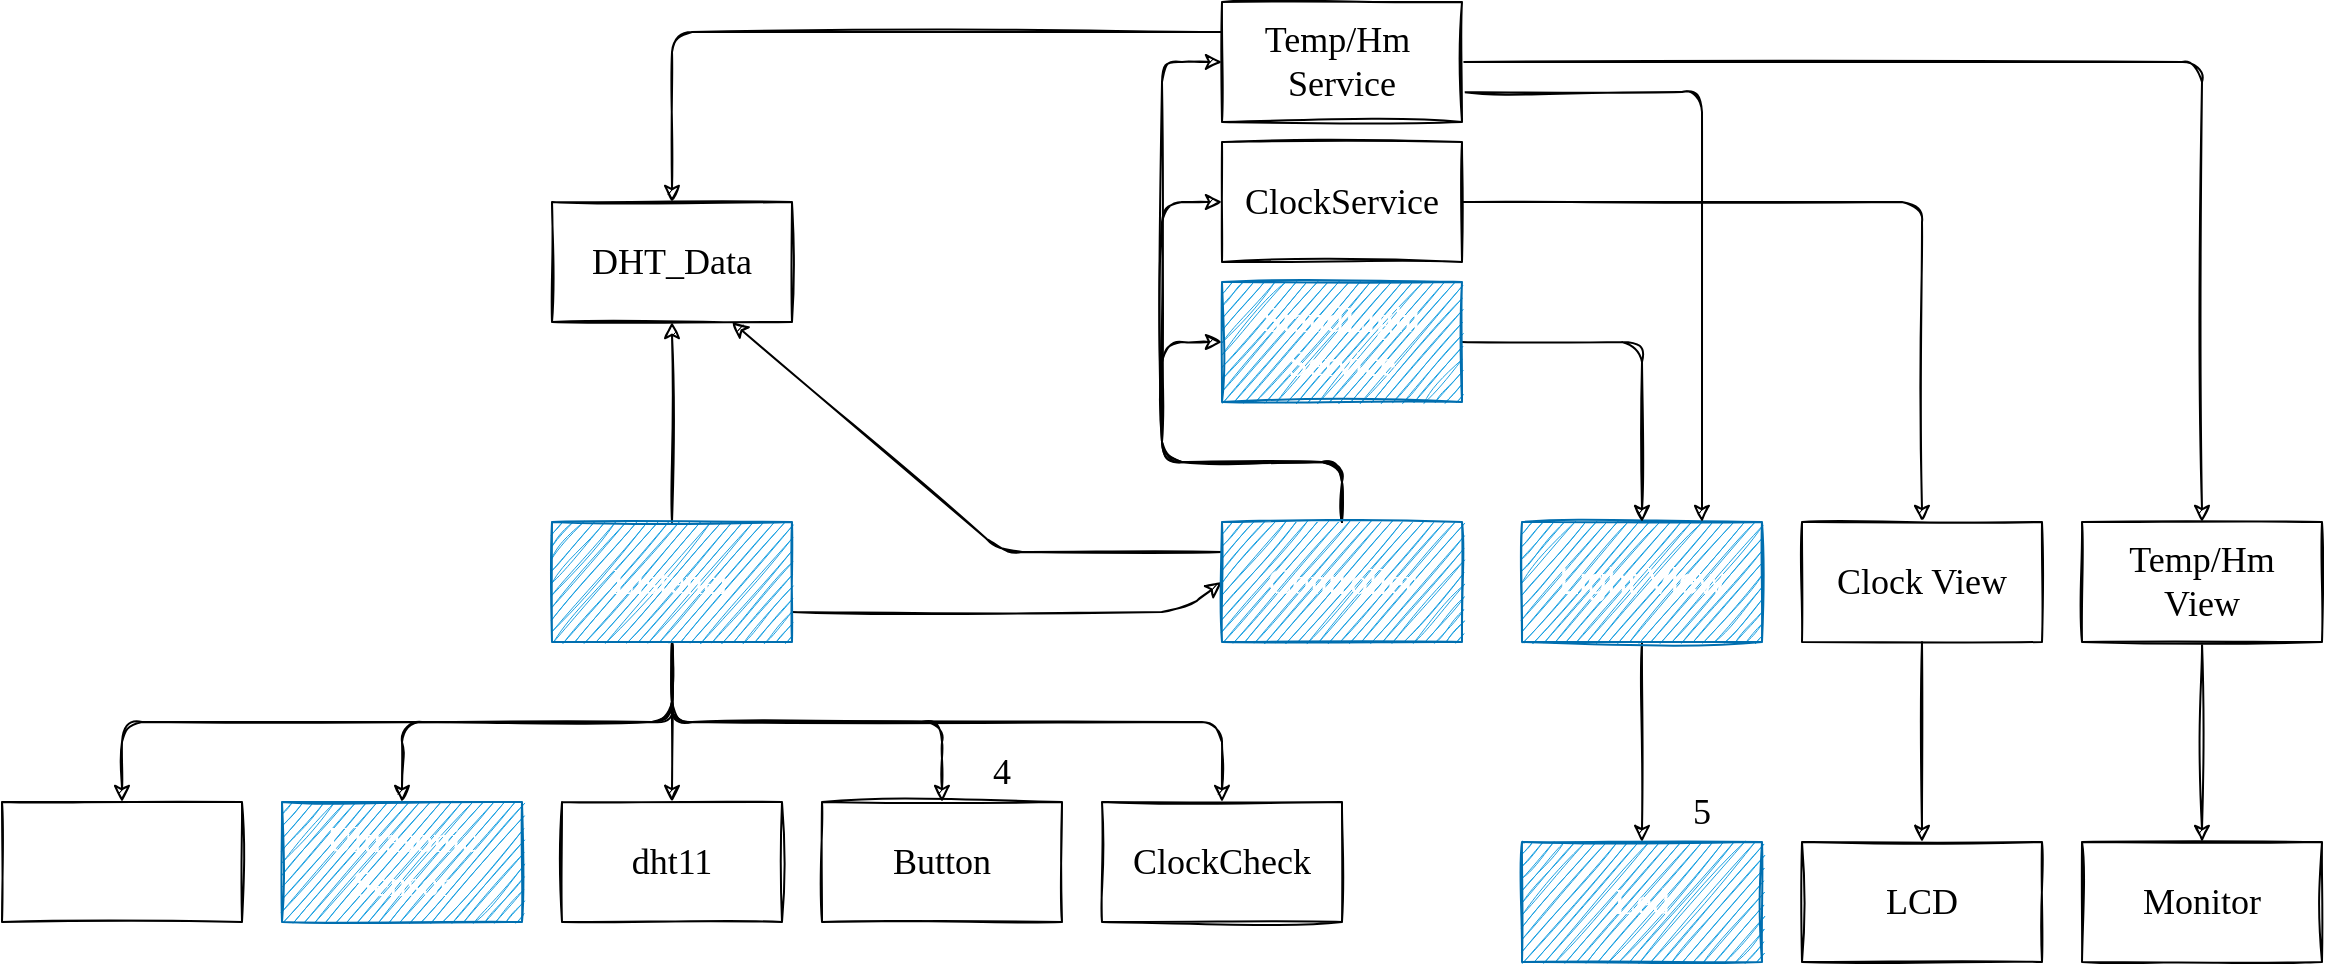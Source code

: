 <mxfile>
    <diagram id="rwZVFnb9-4XuviEcM_qo" name="페이지-1">
        <mxGraphModel dx="2240" dy="716" grid="1" gridSize="10" guides="1" tooltips="1" connect="1" arrows="0" fold="1" page="1" pageScale="1" pageWidth="827" pageHeight="1169" background="none" math="0" shadow="0">
            <root>
                <mxCell id="0"/>
                <mxCell id="1" parent="0"/>
                <mxCell id="2" value="&lt;font face=&quot;Comic Sans MS&quot;&gt;Button&lt;/font&gt;" style="whiteSpace=wrap;html=1;fontSize=18;rounded=0;sketch=1;" parent="1" vertex="1">
                    <mxGeometry x="110" y="400" width="120" height="60" as="geometry"/>
                </mxCell>
                <mxCell id="81" style="edgeStyle=none;html=1;exitX=1;exitY=0.75;exitDx=0;exitDy=0;entryX=0;entryY=0.5;entryDx=0;entryDy=0;sketch=1;" parent="1" source="4" target="7" edge="1">
                    <mxGeometry relative="1" as="geometry">
                        <Array as="points">
                            <mxPoint x="290" y="305"/>
                        </Array>
                    </mxGeometry>
                </mxCell>
                <mxCell id="82" style="edgeStyle=none;html=1;exitX=0.5;exitY=0;exitDx=0;exitDy=0;entryX=0.5;entryY=1;entryDx=0;entryDy=0;sketch=1;" parent="1" source="4" target="65" edge="1">
                    <mxGeometry relative="1" as="geometry"/>
                </mxCell>
                <mxCell id="96" style="edgeStyle=none;sketch=1;html=1;exitX=0.5;exitY=1;exitDx=0;exitDy=0;entryX=0.5;entryY=0;entryDx=0;entryDy=0;" edge="1" parent="1" source="4" target="41">
                    <mxGeometry relative="1" as="geometry"/>
                </mxCell>
                <mxCell id="97" style="edgeStyle=none;sketch=1;html=1;exitX=0.5;exitY=1;exitDx=0;exitDy=0;entryX=0.5;entryY=0;entryDx=0;entryDy=0;" edge="1" parent="1" source="4" target="90">
                    <mxGeometry relative="1" as="geometry">
                        <Array as="points">
                            <mxPoint x="35" y="360"/>
                            <mxPoint x="-100" y="360"/>
                        </Array>
                    </mxGeometry>
                </mxCell>
                <mxCell id="98" style="edgeStyle=none;sketch=1;html=1;exitX=0.5;exitY=1;exitDx=0;exitDy=0;entryX=0.5;entryY=0;entryDx=0;entryDy=0;" edge="1" parent="1" source="4" target="2">
                    <mxGeometry relative="1" as="geometry">
                        <Array as="points">
                            <mxPoint x="35" y="360"/>
                            <mxPoint x="170" y="360"/>
                        </Array>
                    </mxGeometry>
                </mxCell>
                <mxCell id="99" style="edgeStyle=none;sketch=1;html=1;exitX=0.5;exitY=1;exitDx=0;exitDy=0;entryX=0.5;entryY=0;entryDx=0;entryDy=0;" edge="1" parent="1" source="4" target="33">
                    <mxGeometry relative="1" as="geometry">
                        <Array as="points">
                            <mxPoint x="35" y="360"/>
                            <mxPoint x="310" y="360"/>
                        </Array>
                    </mxGeometry>
                </mxCell>
                <mxCell id="100" style="edgeStyle=none;sketch=1;html=1;exitX=0.5;exitY=1;exitDx=0;exitDy=0;entryX=0.5;entryY=0;entryDx=0;entryDy=0;" edge="1" parent="1" source="4" target="95">
                    <mxGeometry relative="1" as="geometry">
                        <Array as="points">
                            <mxPoint x="35" y="360"/>
                            <mxPoint x="-240" y="360"/>
                        </Array>
                    </mxGeometry>
                </mxCell>
                <mxCell id="4" value="&lt;font face=&quot;Comic Sans MS&quot;&gt;Listener&lt;/font&gt;" style="whiteSpace=wrap;html=1;fontSize=18;rounded=0;sketch=1;fillColor=#1ba1e2;fontColor=#ffffff;strokeColor=#006EAF;" parent="1" vertex="1">
                    <mxGeometry x="-25" y="260" width="120" height="60" as="geometry"/>
                </mxCell>
                <mxCell id="72" style="edgeStyle=none;html=1;exitX=0.5;exitY=0;exitDx=0;exitDy=0;entryX=0;entryY=0.5;entryDx=0;entryDy=0;sketch=1;" parent="1" source="7" target="13" edge="1">
                    <mxGeometry relative="1" as="geometry">
                        <Array as="points">
                            <mxPoint x="370" y="230"/>
                            <mxPoint x="280" y="230"/>
                            <mxPoint x="280" y="170"/>
                        </Array>
                    </mxGeometry>
                </mxCell>
                <mxCell id="74" style="edgeStyle=none;html=1;exitX=0.5;exitY=0;exitDx=0;exitDy=0;entryX=0;entryY=0.5;entryDx=0;entryDy=0;sketch=1;" parent="1" source="7" target="23" edge="1">
                    <mxGeometry relative="1" as="geometry">
                        <Array as="points">
                            <mxPoint x="370" y="230"/>
                            <mxPoint x="280" y="230"/>
                            <mxPoint x="280" y="100"/>
                        </Array>
                    </mxGeometry>
                </mxCell>
                <mxCell id="75" style="edgeStyle=none;html=1;exitX=0.5;exitY=0;exitDx=0;exitDy=0;entryX=0;entryY=0.5;entryDx=0;entryDy=0;sketch=1;" parent="1" source="7" target="48" edge="1">
                    <mxGeometry relative="1" as="geometry">
                        <Array as="points">
                            <mxPoint x="370" y="230"/>
                            <mxPoint x="280" y="230"/>
                            <mxPoint x="280" y="30"/>
                        </Array>
                    </mxGeometry>
                </mxCell>
                <mxCell id="84" style="edgeStyle=none;html=1;exitX=0;exitY=0.25;exitDx=0;exitDy=0;entryX=0.75;entryY=1;entryDx=0;entryDy=0;sketch=1;" parent="1" source="7" target="65" edge="1">
                    <mxGeometry relative="1" as="geometry">
                        <Array as="points">
                            <mxPoint x="200" y="275"/>
                        </Array>
                    </mxGeometry>
                </mxCell>
                <mxCell id="7" value="&lt;font face=&quot;Comic Sans MS&quot;&gt;Controller&lt;/font&gt;" style="whiteSpace=wrap;html=1;fontSize=18;rounded=0;sketch=1;fillColor=#1ba1e2;fontColor=#ffffff;strokeColor=#006EAF;" parent="1" vertex="1">
                    <mxGeometry x="310" y="260" width="120" height="60" as="geometry"/>
                </mxCell>
                <mxCell id="89" style="edgeStyle=none;html=1;exitX=0.5;exitY=1;exitDx=0;exitDy=0;entryX=0;entryY=1;entryDx=0;entryDy=0;sketch=1;" parent="1" source="9" target="22" edge="1">
                    <mxGeometry relative="1" as="geometry"/>
                </mxCell>
                <mxCell id="9" value="Light View" style="whiteSpace=wrap;html=1;fontSize=18;rounded=0;sketch=1;fillColor=#1ba1e2;fontColor=#ffffff;strokeColor=#006EAF;" parent="1" vertex="1">
                    <mxGeometry x="460" y="260" width="120" height="60" as="geometry"/>
                </mxCell>
                <mxCell id="11" value="&lt;font face=&quot;Comic Sans MS&quot;&gt;Led&lt;/font&gt;" style="whiteSpace=wrap;html=1;fontSize=18;rounded=0;sketch=1;fillColor=#1ba1e2;fontColor=#ffffff;strokeColor=#006EAF;" parent="1" vertex="1">
                    <mxGeometry x="460" y="420" width="120" height="60" as="geometry"/>
                </mxCell>
                <mxCell id="85" style="edgeStyle=none;html=1;exitX=1;exitY=0.5;exitDx=0;exitDy=0;entryX=0.5;entryY=0;entryDx=0;entryDy=0;sketch=1;" parent="1" source="13" target="9" edge="1">
                    <mxGeometry relative="1" as="geometry">
                        <Array as="points">
                            <mxPoint x="520" y="170"/>
                        </Array>
                    </mxGeometry>
                </mxCell>
                <mxCell id="13" value="StandLight&lt;br&gt;Service" style="whiteSpace=wrap;html=1;fontSize=18;rounded=0;fontFamily=Comic Sans MS;sketch=1;fillColor=#1ba1e2;fontColor=#ffffff;strokeColor=#006EAF;" parent="1" vertex="1">
                    <mxGeometry x="310" y="140" width="120" height="60" as="geometry"/>
                </mxCell>
                <mxCell id="16" value="&lt;font face=&quot;Comic Sans MS&quot; style=&quot;font-size: 18px&quot;&gt;LCD&lt;/font&gt;" style="rounded=0;whiteSpace=wrap;html=1;sketch=1;" parent="1" vertex="1">
                    <mxGeometry x="600" y="420" width="120" height="60" as="geometry"/>
                </mxCell>
                <mxCell id="21" value="4" style="text;html=1;strokeColor=none;fillColor=none;align=center;verticalAlign=middle;whiteSpace=wrap;rounded=0;fontFamily=Comic Sans MS;fontSize=18;sketch=1;" parent="1" vertex="1">
                    <mxGeometry x="170" y="370" width="60" height="30" as="geometry"/>
                </mxCell>
                <mxCell id="22" value="5" style="text;html=1;strokeColor=none;fillColor=none;align=center;verticalAlign=middle;whiteSpace=wrap;rounded=0;fontFamily=Comic Sans MS;fontSize=18;sketch=1;" parent="1" vertex="1">
                    <mxGeometry x="520" y="390" width="60" height="30" as="geometry"/>
                </mxCell>
                <mxCell id="76" style="edgeStyle=none;html=1;exitX=1;exitY=0.5;exitDx=0;exitDy=0;entryX=0.5;entryY=0;entryDx=0;entryDy=0;sketch=1;" parent="1" source="23" target="28" edge="1">
                    <mxGeometry relative="1" as="geometry">
                        <Array as="points">
                            <mxPoint x="660" y="100"/>
                        </Array>
                    </mxGeometry>
                </mxCell>
                <mxCell id="23" value="ClockService" style="rounded=0;whiteSpace=wrap;html=1;fontFamily=Comic Sans MS;fontSize=18;sketch=1;" parent="1" vertex="1">
                    <mxGeometry x="310" y="70" width="120" height="60" as="geometry"/>
                </mxCell>
                <mxCell id="88" style="edgeStyle=none;html=1;exitX=0.5;exitY=1;exitDx=0;exitDy=0;sketch=1;" parent="1" source="28" target="16" edge="1">
                    <mxGeometry relative="1" as="geometry"/>
                </mxCell>
                <mxCell id="28" value="Clock View" style="rounded=0;whiteSpace=wrap;html=1;fontFamily=Comic Sans MS;fontSize=18;sketch=1;" parent="1" vertex="1">
                    <mxGeometry x="600" y="260" width="120" height="60" as="geometry"/>
                </mxCell>
                <mxCell id="33" value="ClockCheck" style="rounded=0;whiteSpace=wrap;html=1;fontFamily=Comic Sans MS;fontSize=18;sketch=1;" parent="1" vertex="1">
                    <mxGeometry x="250" y="400" width="120" height="60" as="geometry"/>
                </mxCell>
                <mxCell id="41" value="&lt;font face=&quot;Comic Sans MS&quot; style=&quot;font-size: 18px&quot;&gt;dht11&lt;br&gt;&lt;/font&gt;" style="rounded=0;whiteSpace=wrap;html=1;sketch=1;" parent="1" vertex="1">
                    <mxGeometry x="-20" y="400" width="110" height="60" as="geometry"/>
                </mxCell>
                <mxCell id="46" value="&lt;font face=&quot;Comic Sans MS&quot; style=&quot;font-size: 18px&quot;&gt;Monitor&lt;/font&gt;" style="rounded=0;whiteSpace=wrap;html=1;sketch=1;" parent="1" vertex="1">
                    <mxGeometry x="740" y="420" width="120" height="60" as="geometry"/>
                </mxCell>
                <mxCell id="87" style="edgeStyle=none;html=1;exitX=0.5;exitY=1;exitDx=0;exitDy=0;entryX=0.5;entryY=0;entryDx=0;entryDy=0;sketch=1;" parent="1" source="47" target="46" edge="1">
                    <mxGeometry relative="1" as="geometry"/>
                </mxCell>
                <mxCell id="47" value="&lt;font face=&quot;Comic Sans MS&quot; style=&quot;font-size: 18px&quot;&gt;Temp/Hm&lt;br&gt;View&lt;/font&gt;" style="rounded=0;whiteSpace=wrap;html=1;sketch=1;" parent="1" vertex="1">
                    <mxGeometry x="740" y="260" width="120" height="60" as="geometry"/>
                </mxCell>
                <mxCell id="68" style="edgeStyle=none;html=1;exitX=0;exitY=0.25;exitDx=0;exitDy=0;entryX=0.5;entryY=0;entryDx=0;entryDy=0;sketch=1;" parent="1" source="48" target="65" edge="1">
                    <mxGeometry relative="1" as="geometry">
                        <Array as="points">
                            <mxPoint x="35" y="15"/>
                        </Array>
                    </mxGeometry>
                </mxCell>
                <mxCell id="70" style="edgeStyle=none;html=1;exitX=1;exitY=0.75;exitDx=0;exitDy=0;entryX=0.75;entryY=0;entryDx=0;entryDy=0;sketch=1;" parent="1" source="48" target="9" edge="1">
                    <mxGeometry relative="1" as="geometry">
                        <Array as="points">
                            <mxPoint x="550" y="45"/>
                        </Array>
                    </mxGeometry>
                </mxCell>
                <mxCell id="86" style="edgeStyle=none;html=1;exitX=1;exitY=0.5;exitDx=0;exitDy=0;entryX=0.5;entryY=0;entryDx=0;entryDy=0;sketch=1;" parent="1" source="48" target="47" edge="1">
                    <mxGeometry relative="1" as="geometry">
                        <Array as="points">
                            <mxPoint x="800" y="30"/>
                        </Array>
                    </mxGeometry>
                </mxCell>
                <mxCell id="48" value="&lt;font face=&quot;Comic Sans MS&quot; style=&quot;font-size: 18px&quot;&gt;Temp/Hm&amp;nbsp;&lt;br&gt;Service&lt;br&gt;&lt;/font&gt;" style="rounded=0;whiteSpace=wrap;html=1;sketch=1;" parent="1" vertex="1">
                    <mxGeometry x="310" width="120" height="60" as="geometry"/>
                </mxCell>
                <mxCell id="65" value="&lt;font face=&quot;Comic Sans MS&quot;&gt;DHT_Data&lt;/font&gt;" style="whiteSpace=wrap;html=1;fontSize=18;rounded=0;sketch=1;" parent="1" vertex="1">
                    <mxGeometry x="-25" y="100" width="120" height="60" as="geometry"/>
                </mxCell>
                <mxCell id="90" value="&lt;font face=&quot;Comic Sans MS&quot; style=&quot;font-size: 18px&quot;&gt;Ultrasonic&lt;br&gt;Sensor&lt;/font&gt;" style="rounded=0;whiteSpace=wrap;html=1;fillColor=#1ba1e2;fontColor=#ffffff;strokeColor=#006EAF;sketch=1;" parent="1" vertex="1">
                    <mxGeometry x="-160" y="400" width="120" height="60" as="geometry"/>
                </mxCell>
                <mxCell id="95" value="" style="rounded=0;whiteSpace=wrap;html=1;sketch=1;" vertex="1" parent="1">
                    <mxGeometry x="-300" y="400" width="120" height="60" as="geometry"/>
                </mxCell>
            </root>
        </mxGraphModel>
    </diagram>
    <diagram id="JMYObuIH1QSER_L9iBrt" name="페이지-2">
        <mxGraphModel dx="483" dy="1704" grid="1" gridSize="10" guides="1" tooltips="1" connect="1" arrows="1" fold="1" page="1" pageScale="1" pageWidth="827" pageHeight="1169" math="0" shadow="0">
            <root>
                <mxCell id="Q607Y2rKxZQUFugG3BdK-0"/>
                <mxCell id="Q607Y2rKxZQUFugG3BdK-1" parent="Q607Y2rKxZQUFugG3BdK-0"/>
                <mxCell id="XUThxh31XiLSm-2z7mRA-0" value="Button" style="whiteSpace=wrap;html=1;fontSize=18;fontFamily=Comic Sans MS;" parent="Q607Y2rKxZQUFugG3BdK-1" vertex="1">
                    <mxGeometry x="150" y="220" width="120" height="60" as="geometry"/>
                </mxCell>
                <mxCell id="XUThxh31XiLSm-2z7mRA-1" value="" style="edgeStyle=none;html=1;fontSize=18;" parent="Q607Y2rKxZQUFugG3BdK-1" source="XUThxh31XiLSm-2z7mRA-2" target="XUThxh31XiLSm-2z7mRA-0" edge="1">
                    <mxGeometry relative="1" as="geometry"/>
                </mxCell>
                <mxCell id="Xn4zP_rzqBb-KwKWEkbt-1" style="edgeStyle=orthogonalEdgeStyle;rounded=0;html=1;exitX=1;exitY=0.5;exitDx=0;exitDy=0;fontSize=18;" parent="Q607Y2rKxZQUFugG3BdK-1" source="XUThxh31XiLSm-2z7mRA-2" target="Xn4zP_rzqBb-KwKWEkbt-0" edge="1">
                    <mxGeometry relative="1" as="geometry"/>
                </mxCell>
                <mxCell id="XUThxh31XiLSm-2z7mRA-2" value="Listener" style="whiteSpace=wrap;html=1;fontSize=18;fontFamily=Comic Sans MS;" parent="Q607Y2rKxZQUFugG3BdK-1" vertex="1">
                    <mxGeometry x="150" y="80" width="120" height="60" as="geometry"/>
                </mxCell>
                <mxCell id="XUThxh31XiLSm-2z7mRA-3" value="LED" style="whiteSpace=wrap;html=1;fontSize=18;fontFamily=Comic Sans MS;" parent="Q607Y2rKxZQUFugG3BdK-1" vertex="1">
                    <mxGeometry x="540" y="220" width="120" height="60" as="geometry"/>
                </mxCell>
                <mxCell id="XUThxh31XiLSm-2z7mRA-6" value="이벤트 감시 기능" style="text;html=1;align=center;verticalAlign=middle;resizable=0;points=[];autosize=1;strokeColor=none;fillColor=none;fontSize=18;" parent="Q607Y2rKxZQUFugG3BdK-1" vertex="1">
                    <mxGeometry x="130" y="50" width="150" height="30" as="geometry"/>
                </mxCell>
                <mxCell id="z8fZrk0xQkMEeZACTWGU-1" style="edgeStyle=orthogonalEdgeStyle;rounded=0;html=1;exitX=1;exitY=0.5;exitDx=0;exitDy=0;entryX=0;entryY=0.5;entryDx=0;entryDy=0;fontSize=18;" parent="Q607Y2rKxZQUFugG3BdK-1" source="Xn4zP_rzqBb-KwKWEkbt-0" target="z8fZrk0xQkMEeZACTWGU-0" edge="1">
                    <mxGeometry relative="1" as="geometry"/>
                </mxCell>
                <mxCell id="Xn4zP_rzqBb-KwKWEkbt-0" value="controller" style="whiteSpace=wrap;html=1;fontSize=18;fontFamily=Comic Sans MS;" parent="Q607Y2rKxZQUFugG3BdK-1" vertex="1">
                    <mxGeometry x="350" y="80" width="120" height="60" as="geometry"/>
                </mxCell>
                <mxCell id="z8fZrk0xQkMEeZACTWGU-2" style="edgeStyle=orthogonalEdgeStyle;rounded=0;html=1;exitX=0.5;exitY=1;exitDx=0;exitDy=0;fontSize=18;" parent="Q607Y2rKxZQUFugG3BdK-1" source="z8fZrk0xQkMEeZACTWGU-0" target="XUThxh31XiLSm-2z7mRA-3" edge="1">
                    <mxGeometry relative="1" as="geometry"/>
                </mxCell>
                <mxCell id="z8fZrk0xQkMEeZACTWGU-0" value="View" style="whiteSpace=wrap;html=1;fontSize=18;fontFamily=Comic Sans MS;" parent="Q607Y2rKxZQUFugG3BdK-1" vertex="1">
                    <mxGeometry x="540" y="80" width="120" height="60" as="geometry"/>
                </mxCell>
                <mxCell id="Y_hXoQ22LIPlLP-iPnQJ-0" value="Service" style="rounded=0;whiteSpace=wrap;html=1;fontStyle=0;fontSize=17;fontFamily=Comic Sans MS;" parent="Q607Y2rKxZQUFugG3BdK-1" vertex="1">
                    <mxGeometry x="350" y="-70" width="120" height="60" as="geometry"/>
                </mxCell>
                <mxCell id="Y_hXoQ22LIPlLP-iPnQJ-3" value="" style="endArrow=classic;html=1;entryX=0.5;entryY=1;entryDx=0;entryDy=0;exitX=0.5;exitY=0;exitDx=0;exitDy=0;" parent="Q607Y2rKxZQUFugG3BdK-1" source="Xn4zP_rzqBb-KwKWEkbt-0" target="Y_hXoQ22LIPlLP-iPnQJ-0" edge="1">
                    <mxGeometry width="50" height="50" relative="1" as="geometry">
                        <mxPoint x="414" y="70" as="sourcePoint"/>
                        <mxPoint x="414" as="targetPoint"/>
                    </mxGeometry>
                </mxCell>
                <mxCell id="Y_hXoQ22LIPlLP-iPnQJ-5" value="" style="endArrow=classic;html=1;fontFamily=Comic Sans MS;fontSize=17;" parent="Q607Y2rKxZQUFugG3BdK-1" edge="1">
                    <mxGeometry width="50" height="50" relative="1" as="geometry">
                        <mxPoint x="470" y="-40" as="sourcePoint"/>
                        <mxPoint x="600" y="-40" as="targetPoint"/>
                    </mxGeometry>
                </mxCell>
                <mxCell id="Y_hXoQ22LIPlLP-iPnQJ-6" value="" style="endArrow=classic;html=1;fontFamily=Comic Sans MS;fontSize=17;entryX=0.5;entryY=0;entryDx=0;entryDy=0;" parent="Q607Y2rKxZQUFugG3BdK-1" target="z8fZrk0xQkMEeZACTWGU-0" edge="1">
                    <mxGeometry width="50" height="50" relative="1" as="geometry">
                        <mxPoint x="599.5" y="-40" as="sourcePoint"/>
                        <mxPoint x="600" y="70" as="targetPoint"/>
                        <Array as="points">
                            <mxPoint x="599.5" y="-30"/>
                            <mxPoint x="599.5" y="10"/>
                        </Array>
                    </mxGeometry>
                </mxCell>
                <mxCell id="Y_hXoQ22LIPlLP-iPnQJ-7" value="&lt;span style=&quot;font-weight: normal&quot;&gt;&lt;font style=&quot;font-size: 20px&quot;&gt;상태머신&lt;/font&gt;&lt;/span&gt;" style="text;strokeColor=none;fillColor=none;html=1;fontSize=24;fontStyle=1;verticalAlign=middle;align=center;fontFamily=Comic Sans MS;" parent="Q607Y2rKxZQUFugG3BdK-1" vertex="1">
                    <mxGeometry x="360" y="-120" width="100" height="40" as="geometry"/>
                </mxCell>
                <mxCell id="Y_hXoQ22LIPlLP-iPnQJ-8" value="eum" style="rounded=0;whiteSpace=wrap;html=1;fontFamily=Comic Sans MS;fontSize=20;" parent="Q607Y2rKxZQUFugG3BdK-1" vertex="1">
                    <mxGeometry x="580" y="-140" width="120" height="60" as="geometry"/>
                </mxCell>
                <mxCell id="Y_hXoQ22LIPlLP-iPnQJ-9" value="" style="endArrow=classic;html=1;fontFamily=Comic Sans MS;fontSize=20;entryX=1;entryY=0.25;entryDx=0;entryDy=0;" parent="Q607Y2rKxZQUFugG3BdK-1" target="Y_hXoQ22LIPlLP-iPnQJ-7" edge="1">
                    <mxGeometry width="50" height="50" relative="1" as="geometry">
                        <mxPoint x="460" y="-70" as="sourcePoint"/>
                        <mxPoint x="510" y="-120" as="targetPoint"/>
                    </mxGeometry>
                </mxCell>
                <mxCell id="Y_hXoQ22LIPlLP-iPnQJ-10" value="" style="endArrow=classic;html=1;fontFamily=Comic Sans MS;fontSize=20;entryX=0;entryY=0.5;entryDx=0;entryDy=0;" parent="Q607Y2rKxZQUFugG3BdK-1" target="Y_hXoQ22LIPlLP-iPnQJ-8" edge="1">
                    <mxGeometry width="50" height="50" relative="1" as="geometry">
                        <mxPoint x="460" y="-110" as="sourcePoint"/>
                        <mxPoint x="510" y="-160" as="targetPoint"/>
                    </mxGeometry>
                </mxCell>
                <mxCell id="Y_hXoQ22LIPlLP-iPnQJ-11" value="" style="endArrow=classic;html=1;fontFamily=Comic Sans MS;fontSize=20;entryX=0.5;entryY=1;entryDx=0;entryDy=0;" parent="Q607Y2rKxZQUFugG3BdK-1" target="Y_hXoQ22LIPlLP-iPnQJ-8" edge="1">
                    <mxGeometry width="50" height="50" relative="1" as="geometry">
                        <mxPoint x="640" y="80" as="sourcePoint"/>
                        <mxPoint x="690" y="30" as="targetPoint"/>
                    </mxGeometry>
                </mxCell>
            </root>
        </mxGraphModel>
    </diagram>
</mxfile>